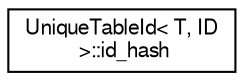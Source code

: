 digraph "Graphical Class Hierarchy"
{
  edge [fontname="FreeSans",fontsize="10",labelfontname="FreeSans",labelfontsize="10"];
  node [fontname="FreeSans",fontsize="10",shape=record];
  rankdir="LR";
  Node1 [label="UniqueTableId\< T, ID\l \>::id_hash",height=0.2,width=0.4,color="black", fillcolor="white", style="filled",URL="$structUniqueTableId_1_1id__hash.html"];
}
